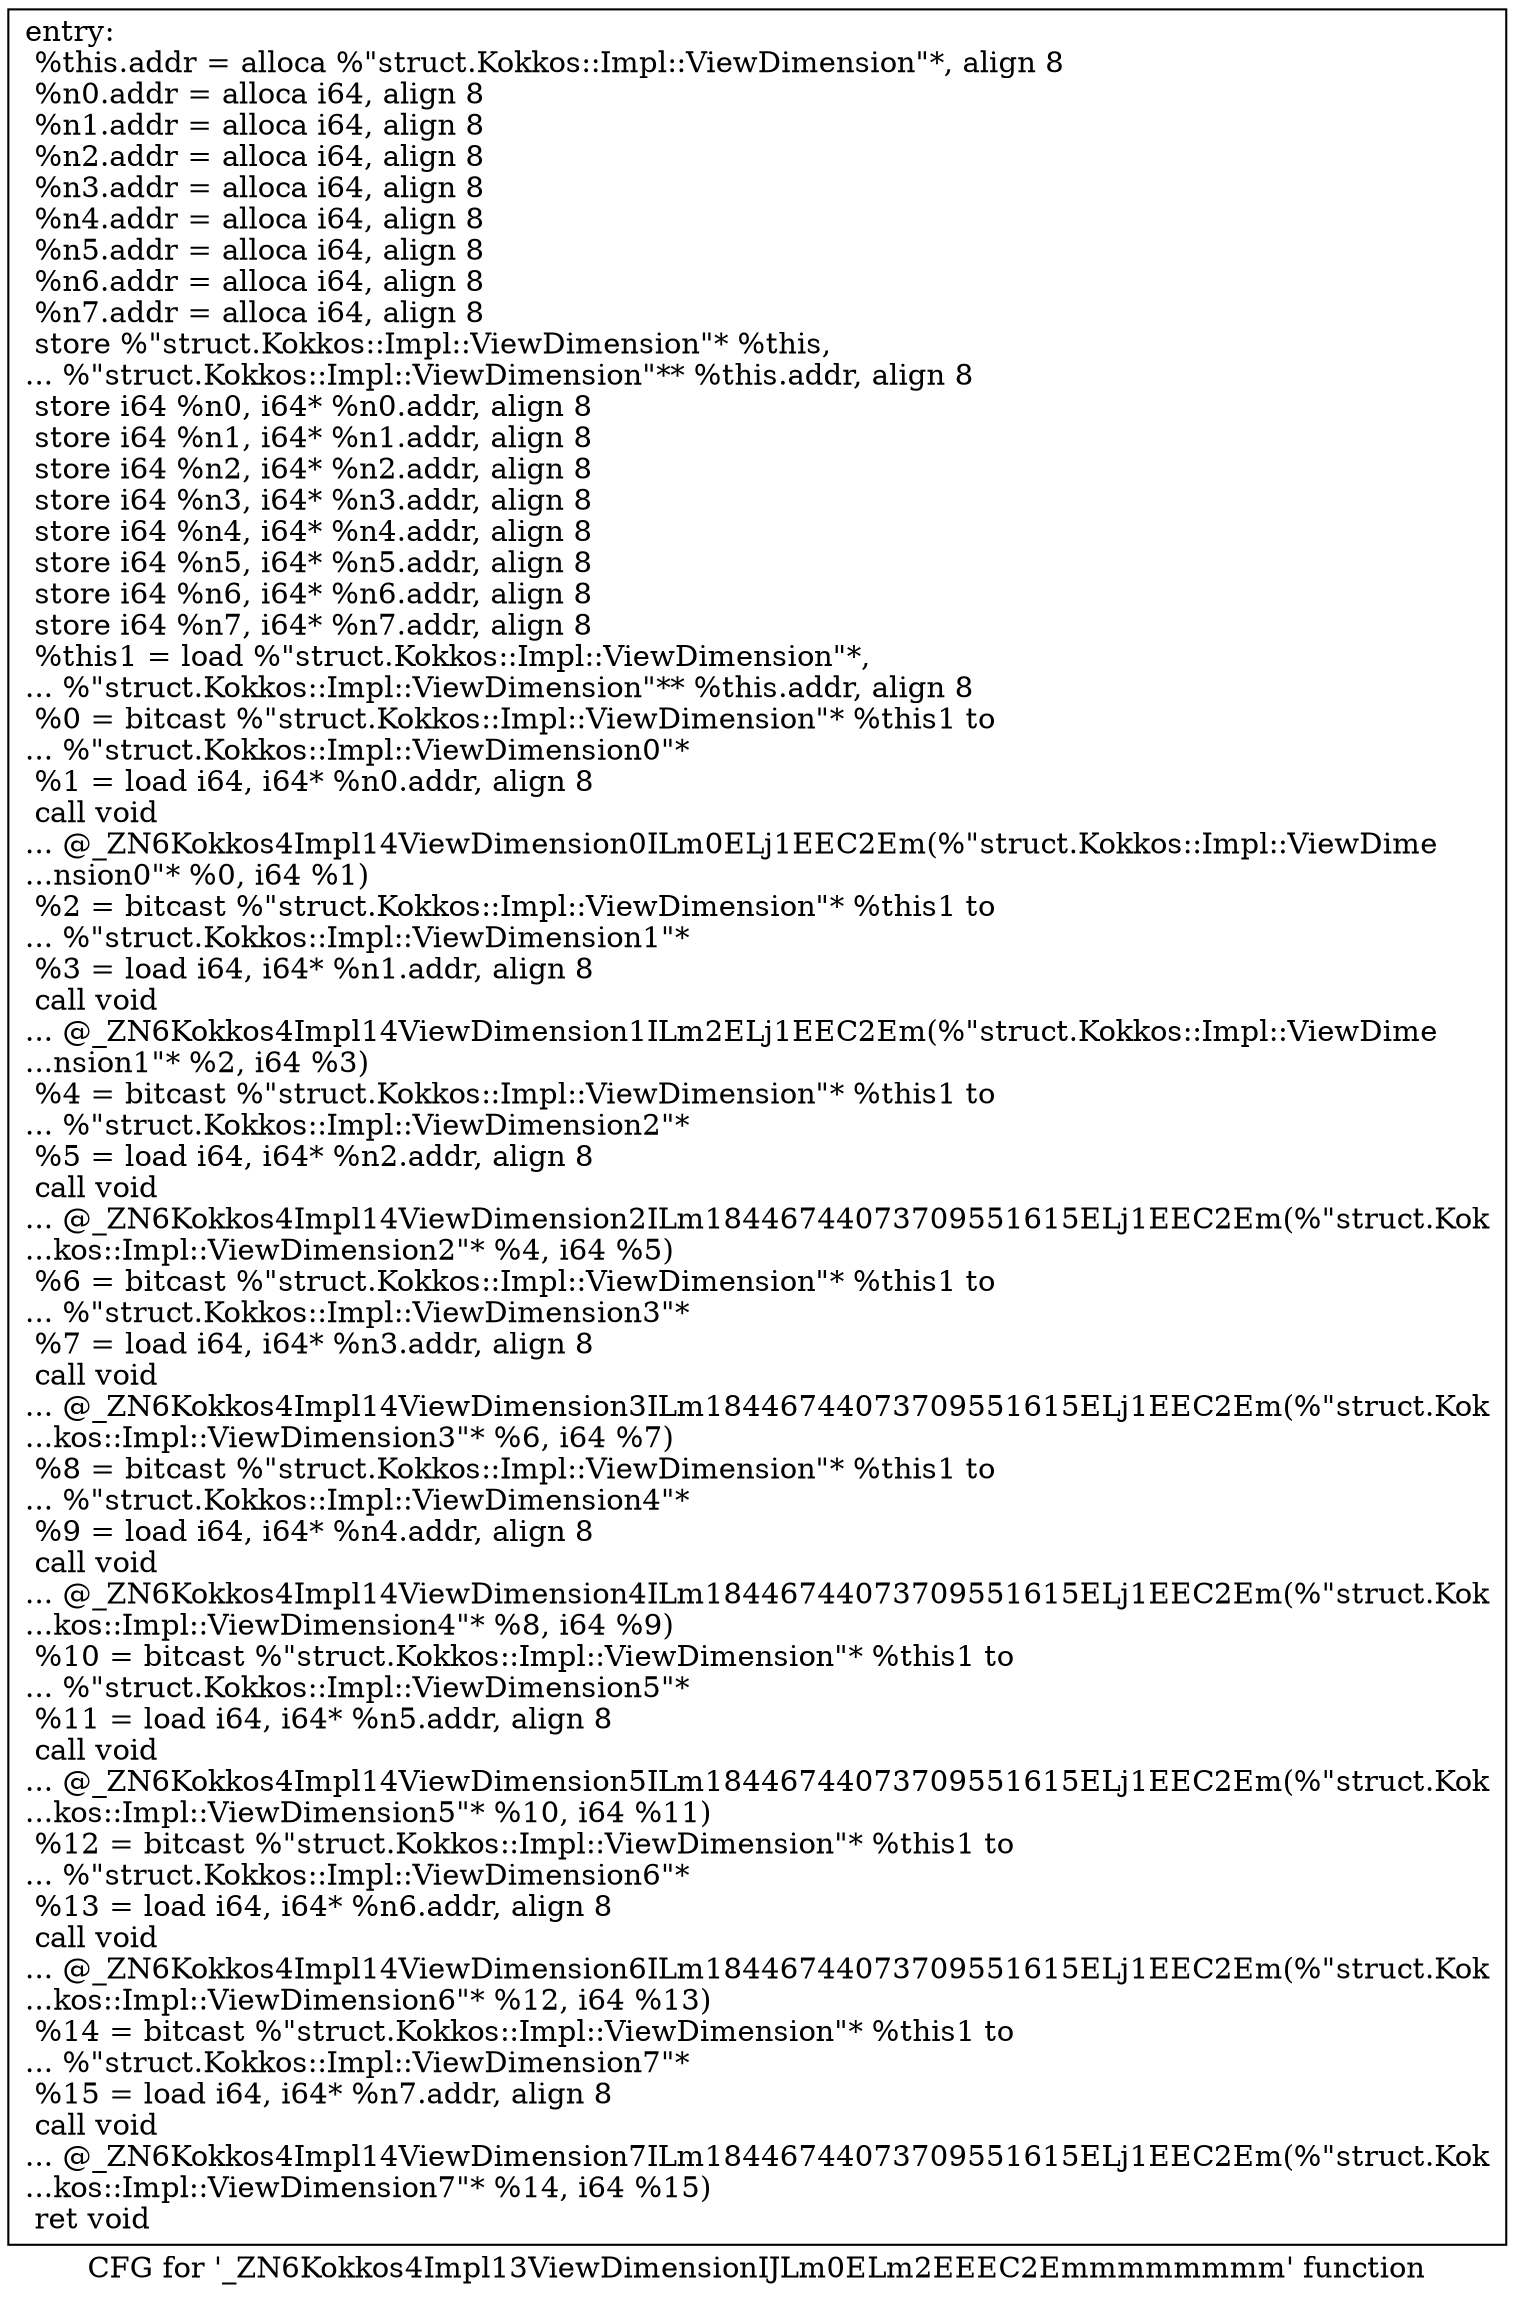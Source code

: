 digraph "CFG for '_ZN6Kokkos4Impl13ViewDimensionIJLm0ELm2EEEC2Emmmmmmmm' function" {
	label="CFG for '_ZN6Kokkos4Impl13ViewDimensionIJLm0ELm2EEEC2Emmmmmmmm' function";

	Node0x57bc3b0 [shape=record,label="{entry:\l  %this.addr = alloca %\"struct.Kokkos::Impl::ViewDimension\"*, align 8\l  %n0.addr = alloca i64, align 8\l  %n1.addr = alloca i64, align 8\l  %n2.addr = alloca i64, align 8\l  %n3.addr = alloca i64, align 8\l  %n4.addr = alloca i64, align 8\l  %n5.addr = alloca i64, align 8\l  %n6.addr = alloca i64, align 8\l  %n7.addr = alloca i64, align 8\l  store %\"struct.Kokkos::Impl::ViewDimension\"* %this,\l... %\"struct.Kokkos::Impl::ViewDimension\"** %this.addr, align 8\l  store i64 %n0, i64* %n0.addr, align 8\l  store i64 %n1, i64* %n1.addr, align 8\l  store i64 %n2, i64* %n2.addr, align 8\l  store i64 %n3, i64* %n3.addr, align 8\l  store i64 %n4, i64* %n4.addr, align 8\l  store i64 %n5, i64* %n5.addr, align 8\l  store i64 %n6, i64* %n6.addr, align 8\l  store i64 %n7, i64* %n7.addr, align 8\l  %this1 = load %\"struct.Kokkos::Impl::ViewDimension\"*,\l... %\"struct.Kokkos::Impl::ViewDimension\"** %this.addr, align 8\l  %0 = bitcast %\"struct.Kokkos::Impl::ViewDimension\"* %this1 to\l... %\"struct.Kokkos::Impl::ViewDimension0\"*\l  %1 = load i64, i64* %n0.addr, align 8\l  call void\l... @_ZN6Kokkos4Impl14ViewDimension0ILm0ELj1EEC2Em(%\"struct.Kokkos::Impl::ViewDime\l...nsion0\"* %0, i64 %1)\l  %2 = bitcast %\"struct.Kokkos::Impl::ViewDimension\"* %this1 to\l... %\"struct.Kokkos::Impl::ViewDimension1\"*\l  %3 = load i64, i64* %n1.addr, align 8\l  call void\l... @_ZN6Kokkos4Impl14ViewDimension1ILm2ELj1EEC2Em(%\"struct.Kokkos::Impl::ViewDime\l...nsion1\"* %2, i64 %3)\l  %4 = bitcast %\"struct.Kokkos::Impl::ViewDimension\"* %this1 to\l... %\"struct.Kokkos::Impl::ViewDimension2\"*\l  %5 = load i64, i64* %n2.addr, align 8\l  call void\l... @_ZN6Kokkos4Impl14ViewDimension2ILm18446744073709551615ELj1EEC2Em(%\"struct.Kok\l...kos::Impl::ViewDimension2\"* %4, i64 %5)\l  %6 = bitcast %\"struct.Kokkos::Impl::ViewDimension\"* %this1 to\l... %\"struct.Kokkos::Impl::ViewDimension3\"*\l  %7 = load i64, i64* %n3.addr, align 8\l  call void\l... @_ZN6Kokkos4Impl14ViewDimension3ILm18446744073709551615ELj1EEC2Em(%\"struct.Kok\l...kos::Impl::ViewDimension3\"* %6, i64 %7)\l  %8 = bitcast %\"struct.Kokkos::Impl::ViewDimension\"* %this1 to\l... %\"struct.Kokkos::Impl::ViewDimension4\"*\l  %9 = load i64, i64* %n4.addr, align 8\l  call void\l... @_ZN6Kokkos4Impl14ViewDimension4ILm18446744073709551615ELj1EEC2Em(%\"struct.Kok\l...kos::Impl::ViewDimension4\"* %8, i64 %9)\l  %10 = bitcast %\"struct.Kokkos::Impl::ViewDimension\"* %this1 to\l... %\"struct.Kokkos::Impl::ViewDimension5\"*\l  %11 = load i64, i64* %n5.addr, align 8\l  call void\l... @_ZN6Kokkos4Impl14ViewDimension5ILm18446744073709551615ELj1EEC2Em(%\"struct.Kok\l...kos::Impl::ViewDimension5\"* %10, i64 %11)\l  %12 = bitcast %\"struct.Kokkos::Impl::ViewDimension\"* %this1 to\l... %\"struct.Kokkos::Impl::ViewDimension6\"*\l  %13 = load i64, i64* %n6.addr, align 8\l  call void\l... @_ZN6Kokkos4Impl14ViewDimension6ILm18446744073709551615ELj1EEC2Em(%\"struct.Kok\l...kos::Impl::ViewDimension6\"* %12, i64 %13)\l  %14 = bitcast %\"struct.Kokkos::Impl::ViewDimension\"* %this1 to\l... %\"struct.Kokkos::Impl::ViewDimension7\"*\l  %15 = load i64, i64* %n7.addr, align 8\l  call void\l... @_ZN6Kokkos4Impl14ViewDimension7ILm18446744073709551615ELj1EEC2Em(%\"struct.Kok\l...kos::Impl::ViewDimension7\"* %14, i64 %15)\l  ret void\l}"];
}
